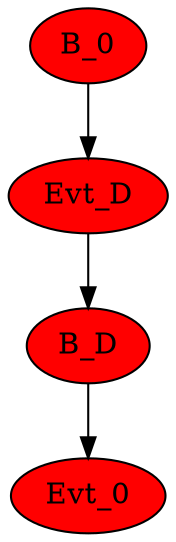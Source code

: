 digraph g {
name="helloadv";

graph []
edge  [type="defdst"]



subgraph cpu0 {
  node  [cpu="1", style="filled", fillcolor="red", color="black"];




  Evt_D  [type="tmsg",   toffs=          0,   fid=0, gid=5, evtno=205, sid=2, bpid=8, par="0x123", shape="oval"];
  B_D     [type="block",  tperiod=1000000000];

  Evt_D -> B_D -> Evt_0;
  B_0 -> Evt_D [type="altdst"];


  
}


}

